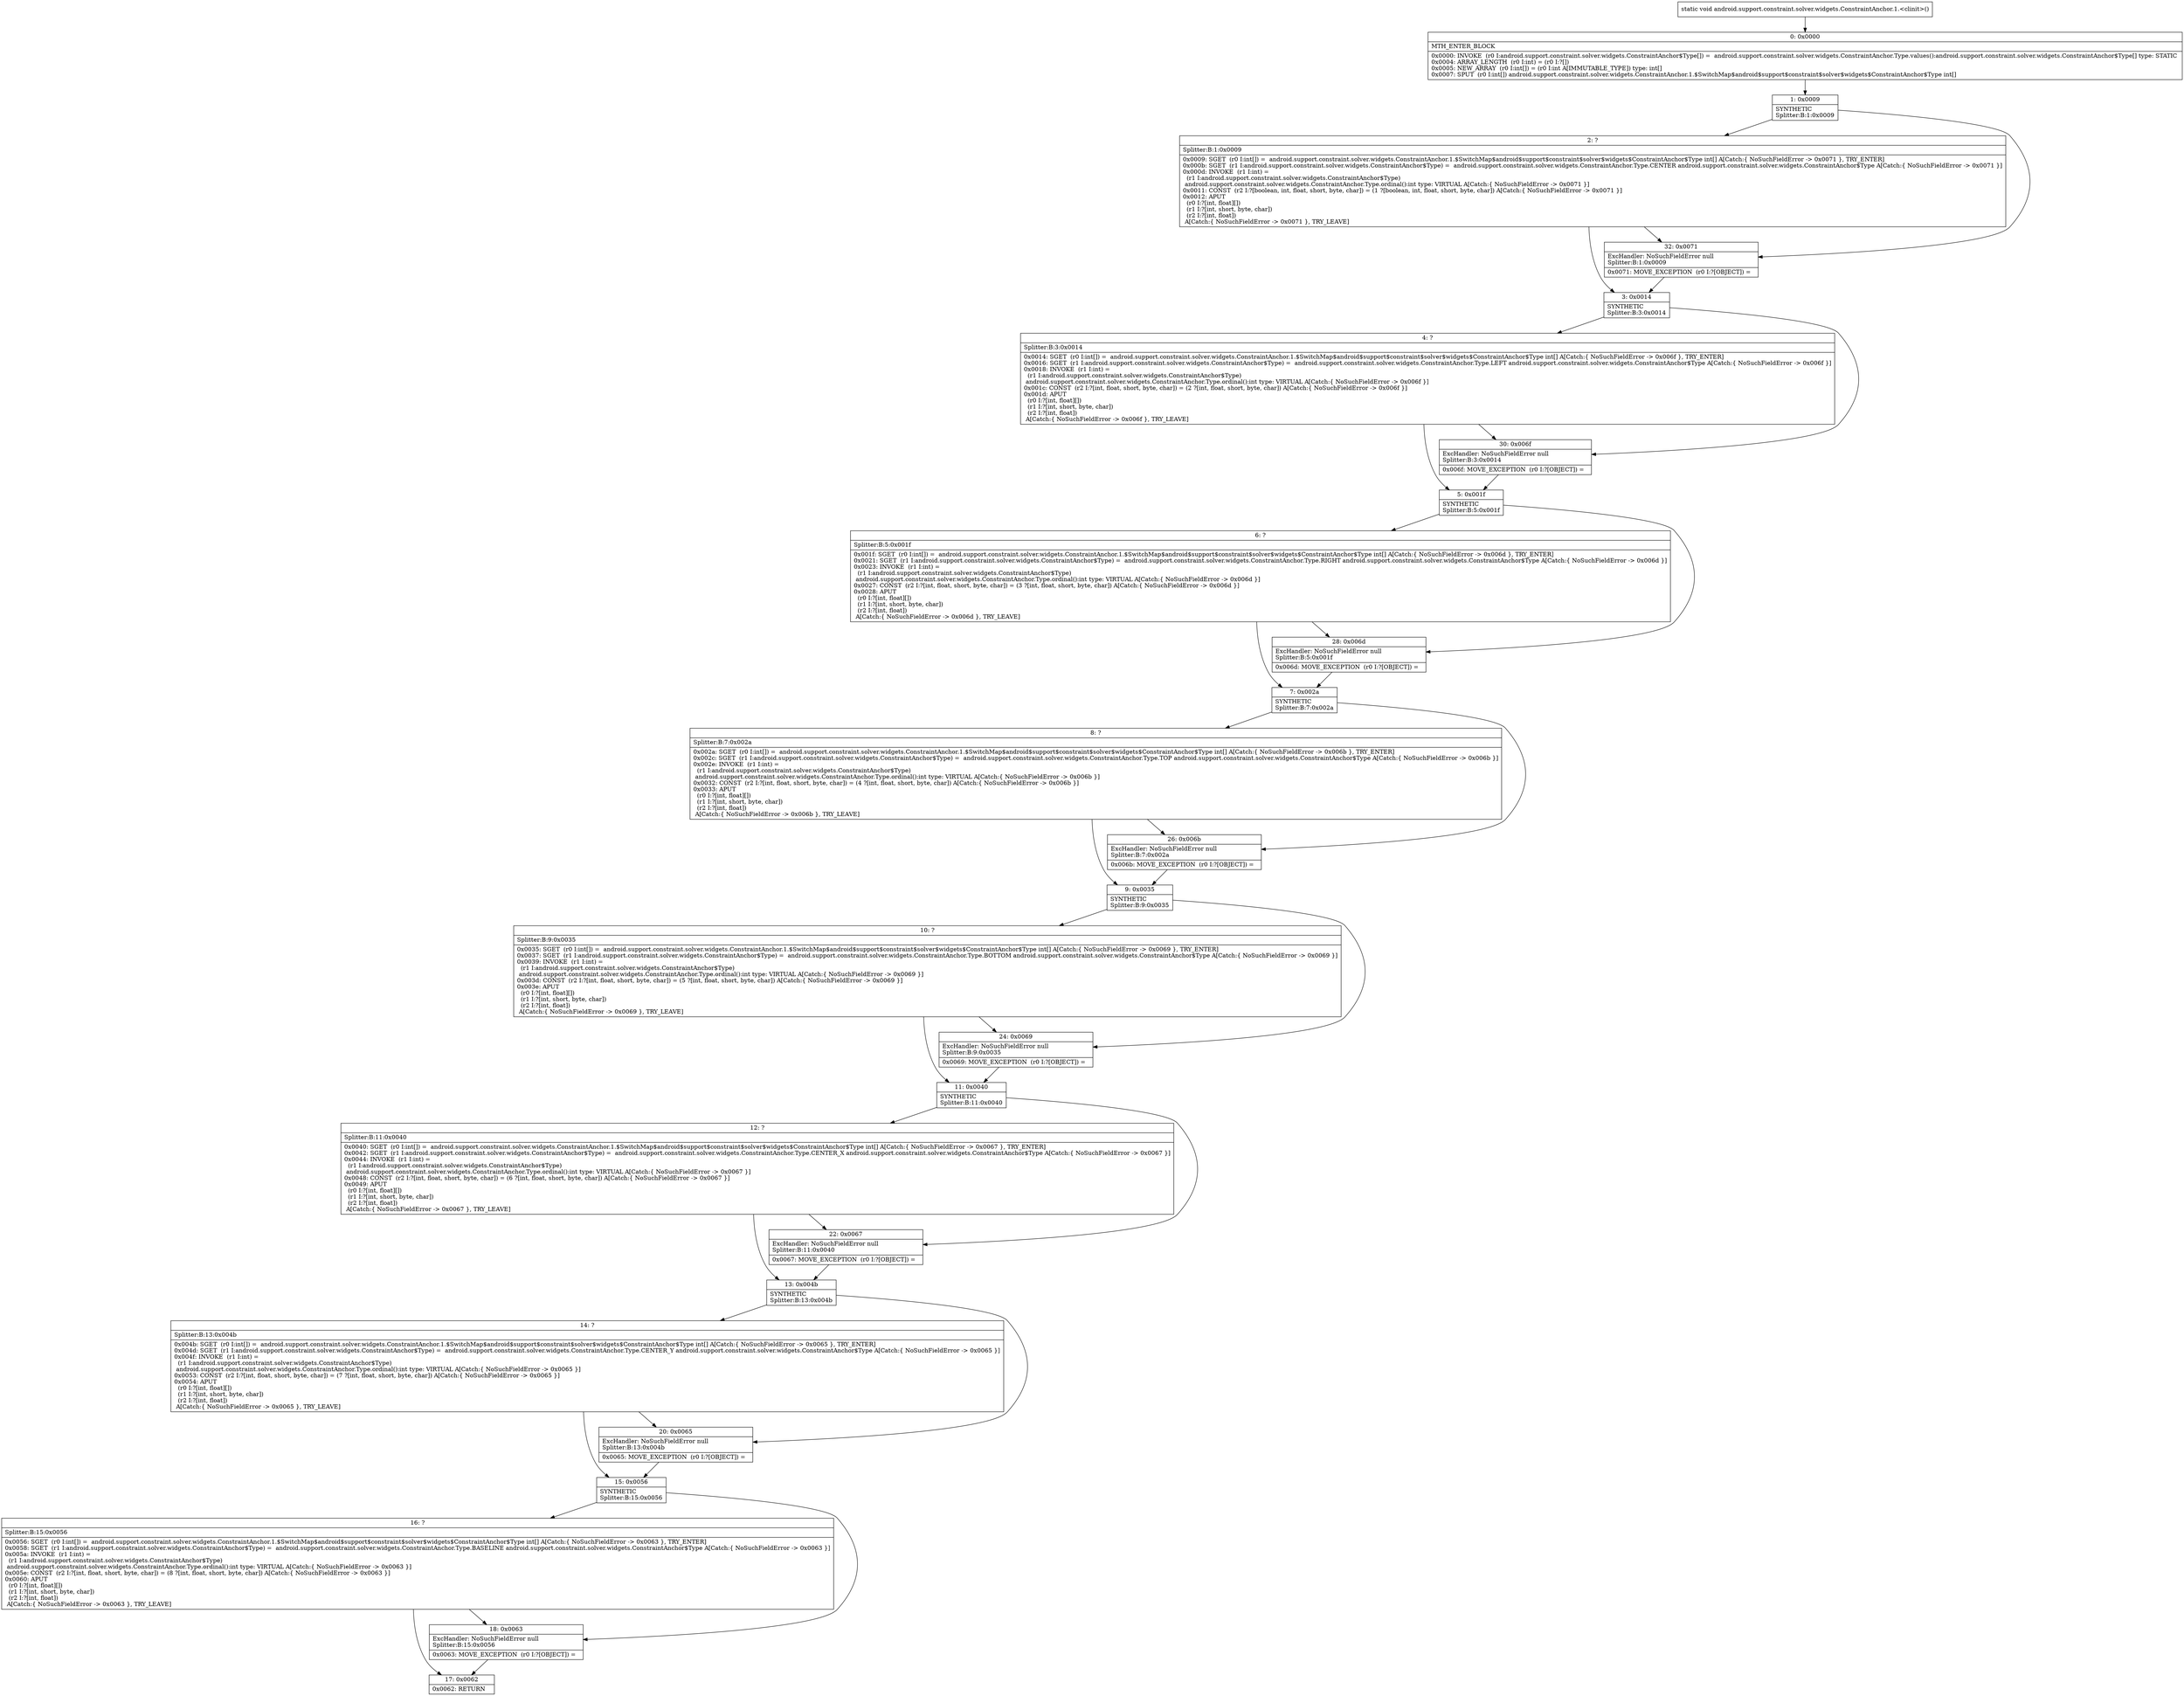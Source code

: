 digraph "CFG forandroid.support.constraint.solver.widgets.ConstraintAnchor.1.\<clinit\>()V" {
Node_0 [shape=record,label="{0\:\ 0x0000|MTH_ENTER_BLOCK\l|0x0000: INVOKE  (r0 I:android.support.constraint.solver.widgets.ConstraintAnchor$Type[]) =  android.support.constraint.solver.widgets.ConstraintAnchor.Type.values():android.support.constraint.solver.widgets.ConstraintAnchor$Type[] type: STATIC \l0x0004: ARRAY_LENGTH  (r0 I:int) = (r0 I:?[]) \l0x0005: NEW_ARRAY  (r0 I:int[]) = (r0 I:int A[IMMUTABLE_TYPE]) type: int[] \l0x0007: SPUT  (r0 I:int[]) android.support.constraint.solver.widgets.ConstraintAnchor.1.$SwitchMap$android$support$constraint$solver$widgets$ConstraintAnchor$Type int[] \l}"];
Node_1 [shape=record,label="{1\:\ 0x0009|SYNTHETIC\lSplitter:B:1:0x0009\l}"];
Node_2 [shape=record,label="{2\:\ ?|Splitter:B:1:0x0009\l|0x0009: SGET  (r0 I:int[]) =  android.support.constraint.solver.widgets.ConstraintAnchor.1.$SwitchMap$android$support$constraint$solver$widgets$ConstraintAnchor$Type int[] A[Catch:\{ NoSuchFieldError \-\> 0x0071 \}, TRY_ENTER]\l0x000b: SGET  (r1 I:android.support.constraint.solver.widgets.ConstraintAnchor$Type) =  android.support.constraint.solver.widgets.ConstraintAnchor.Type.CENTER android.support.constraint.solver.widgets.ConstraintAnchor$Type A[Catch:\{ NoSuchFieldError \-\> 0x0071 \}]\l0x000d: INVOKE  (r1 I:int) = \l  (r1 I:android.support.constraint.solver.widgets.ConstraintAnchor$Type)\l android.support.constraint.solver.widgets.ConstraintAnchor.Type.ordinal():int type: VIRTUAL A[Catch:\{ NoSuchFieldError \-\> 0x0071 \}]\l0x0011: CONST  (r2 I:?[boolean, int, float, short, byte, char]) = (1 ?[boolean, int, float, short, byte, char]) A[Catch:\{ NoSuchFieldError \-\> 0x0071 \}]\l0x0012: APUT  \l  (r0 I:?[int, float][])\l  (r1 I:?[int, short, byte, char])\l  (r2 I:?[int, float])\l A[Catch:\{ NoSuchFieldError \-\> 0x0071 \}, TRY_LEAVE]\l}"];
Node_3 [shape=record,label="{3\:\ 0x0014|SYNTHETIC\lSplitter:B:3:0x0014\l}"];
Node_4 [shape=record,label="{4\:\ ?|Splitter:B:3:0x0014\l|0x0014: SGET  (r0 I:int[]) =  android.support.constraint.solver.widgets.ConstraintAnchor.1.$SwitchMap$android$support$constraint$solver$widgets$ConstraintAnchor$Type int[] A[Catch:\{ NoSuchFieldError \-\> 0x006f \}, TRY_ENTER]\l0x0016: SGET  (r1 I:android.support.constraint.solver.widgets.ConstraintAnchor$Type) =  android.support.constraint.solver.widgets.ConstraintAnchor.Type.LEFT android.support.constraint.solver.widgets.ConstraintAnchor$Type A[Catch:\{ NoSuchFieldError \-\> 0x006f \}]\l0x0018: INVOKE  (r1 I:int) = \l  (r1 I:android.support.constraint.solver.widgets.ConstraintAnchor$Type)\l android.support.constraint.solver.widgets.ConstraintAnchor.Type.ordinal():int type: VIRTUAL A[Catch:\{ NoSuchFieldError \-\> 0x006f \}]\l0x001c: CONST  (r2 I:?[int, float, short, byte, char]) = (2 ?[int, float, short, byte, char]) A[Catch:\{ NoSuchFieldError \-\> 0x006f \}]\l0x001d: APUT  \l  (r0 I:?[int, float][])\l  (r1 I:?[int, short, byte, char])\l  (r2 I:?[int, float])\l A[Catch:\{ NoSuchFieldError \-\> 0x006f \}, TRY_LEAVE]\l}"];
Node_5 [shape=record,label="{5\:\ 0x001f|SYNTHETIC\lSplitter:B:5:0x001f\l}"];
Node_6 [shape=record,label="{6\:\ ?|Splitter:B:5:0x001f\l|0x001f: SGET  (r0 I:int[]) =  android.support.constraint.solver.widgets.ConstraintAnchor.1.$SwitchMap$android$support$constraint$solver$widgets$ConstraintAnchor$Type int[] A[Catch:\{ NoSuchFieldError \-\> 0x006d \}, TRY_ENTER]\l0x0021: SGET  (r1 I:android.support.constraint.solver.widgets.ConstraintAnchor$Type) =  android.support.constraint.solver.widgets.ConstraintAnchor.Type.RIGHT android.support.constraint.solver.widgets.ConstraintAnchor$Type A[Catch:\{ NoSuchFieldError \-\> 0x006d \}]\l0x0023: INVOKE  (r1 I:int) = \l  (r1 I:android.support.constraint.solver.widgets.ConstraintAnchor$Type)\l android.support.constraint.solver.widgets.ConstraintAnchor.Type.ordinal():int type: VIRTUAL A[Catch:\{ NoSuchFieldError \-\> 0x006d \}]\l0x0027: CONST  (r2 I:?[int, float, short, byte, char]) = (3 ?[int, float, short, byte, char]) A[Catch:\{ NoSuchFieldError \-\> 0x006d \}]\l0x0028: APUT  \l  (r0 I:?[int, float][])\l  (r1 I:?[int, short, byte, char])\l  (r2 I:?[int, float])\l A[Catch:\{ NoSuchFieldError \-\> 0x006d \}, TRY_LEAVE]\l}"];
Node_7 [shape=record,label="{7\:\ 0x002a|SYNTHETIC\lSplitter:B:7:0x002a\l}"];
Node_8 [shape=record,label="{8\:\ ?|Splitter:B:7:0x002a\l|0x002a: SGET  (r0 I:int[]) =  android.support.constraint.solver.widgets.ConstraintAnchor.1.$SwitchMap$android$support$constraint$solver$widgets$ConstraintAnchor$Type int[] A[Catch:\{ NoSuchFieldError \-\> 0x006b \}, TRY_ENTER]\l0x002c: SGET  (r1 I:android.support.constraint.solver.widgets.ConstraintAnchor$Type) =  android.support.constraint.solver.widgets.ConstraintAnchor.Type.TOP android.support.constraint.solver.widgets.ConstraintAnchor$Type A[Catch:\{ NoSuchFieldError \-\> 0x006b \}]\l0x002e: INVOKE  (r1 I:int) = \l  (r1 I:android.support.constraint.solver.widgets.ConstraintAnchor$Type)\l android.support.constraint.solver.widgets.ConstraintAnchor.Type.ordinal():int type: VIRTUAL A[Catch:\{ NoSuchFieldError \-\> 0x006b \}]\l0x0032: CONST  (r2 I:?[int, float, short, byte, char]) = (4 ?[int, float, short, byte, char]) A[Catch:\{ NoSuchFieldError \-\> 0x006b \}]\l0x0033: APUT  \l  (r0 I:?[int, float][])\l  (r1 I:?[int, short, byte, char])\l  (r2 I:?[int, float])\l A[Catch:\{ NoSuchFieldError \-\> 0x006b \}, TRY_LEAVE]\l}"];
Node_9 [shape=record,label="{9\:\ 0x0035|SYNTHETIC\lSplitter:B:9:0x0035\l}"];
Node_10 [shape=record,label="{10\:\ ?|Splitter:B:9:0x0035\l|0x0035: SGET  (r0 I:int[]) =  android.support.constraint.solver.widgets.ConstraintAnchor.1.$SwitchMap$android$support$constraint$solver$widgets$ConstraintAnchor$Type int[] A[Catch:\{ NoSuchFieldError \-\> 0x0069 \}, TRY_ENTER]\l0x0037: SGET  (r1 I:android.support.constraint.solver.widgets.ConstraintAnchor$Type) =  android.support.constraint.solver.widgets.ConstraintAnchor.Type.BOTTOM android.support.constraint.solver.widgets.ConstraintAnchor$Type A[Catch:\{ NoSuchFieldError \-\> 0x0069 \}]\l0x0039: INVOKE  (r1 I:int) = \l  (r1 I:android.support.constraint.solver.widgets.ConstraintAnchor$Type)\l android.support.constraint.solver.widgets.ConstraintAnchor.Type.ordinal():int type: VIRTUAL A[Catch:\{ NoSuchFieldError \-\> 0x0069 \}]\l0x003d: CONST  (r2 I:?[int, float, short, byte, char]) = (5 ?[int, float, short, byte, char]) A[Catch:\{ NoSuchFieldError \-\> 0x0069 \}]\l0x003e: APUT  \l  (r0 I:?[int, float][])\l  (r1 I:?[int, short, byte, char])\l  (r2 I:?[int, float])\l A[Catch:\{ NoSuchFieldError \-\> 0x0069 \}, TRY_LEAVE]\l}"];
Node_11 [shape=record,label="{11\:\ 0x0040|SYNTHETIC\lSplitter:B:11:0x0040\l}"];
Node_12 [shape=record,label="{12\:\ ?|Splitter:B:11:0x0040\l|0x0040: SGET  (r0 I:int[]) =  android.support.constraint.solver.widgets.ConstraintAnchor.1.$SwitchMap$android$support$constraint$solver$widgets$ConstraintAnchor$Type int[] A[Catch:\{ NoSuchFieldError \-\> 0x0067 \}, TRY_ENTER]\l0x0042: SGET  (r1 I:android.support.constraint.solver.widgets.ConstraintAnchor$Type) =  android.support.constraint.solver.widgets.ConstraintAnchor.Type.CENTER_X android.support.constraint.solver.widgets.ConstraintAnchor$Type A[Catch:\{ NoSuchFieldError \-\> 0x0067 \}]\l0x0044: INVOKE  (r1 I:int) = \l  (r1 I:android.support.constraint.solver.widgets.ConstraintAnchor$Type)\l android.support.constraint.solver.widgets.ConstraintAnchor.Type.ordinal():int type: VIRTUAL A[Catch:\{ NoSuchFieldError \-\> 0x0067 \}]\l0x0048: CONST  (r2 I:?[int, float, short, byte, char]) = (6 ?[int, float, short, byte, char]) A[Catch:\{ NoSuchFieldError \-\> 0x0067 \}]\l0x0049: APUT  \l  (r0 I:?[int, float][])\l  (r1 I:?[int, short, byte, char])\l  (r2 I:?[int, float])\l A[Catch:\{ NoSuchFieldError \-\> 0x0067 \}, TRY_LEAVE]\l}"];
Node_13 [shape=record,label="{13\:\ 0x004b|SYNTHETIC\lSplitter:B:13:0x004b\l}"];
Node_14 [shape=record,label="{14\:\ ?|Splitter:B:13:0x004b\l|0x004b: SGET  (r0 I:int[]) =  android.support.constraint.solver.widgets.ConstraintAnchor.1.$SwitchMap$android$support$constraint$solver$widgets$ConstraintAnchor$Type int[] A[Catch:\{ NoSuchFieldError \-\> 0x0065 \}, TRY_ENTER]\l0x004d: SGET  (r1 I:android.support.constraint.solver.widgets.ConstraintAnchor$Type) =  android.support.constraint.solver.widgets.ConstraintAnchor.Type.CENTER_Y android.support.constraint.solver.widgets.ConstraintAnchor$Type A[Catch:\{ NoSuchFieldError \-\> 0x0065 \}]\l0x004f: INVOKE  (r1 I:int) = \l  (r1 I:android.support.constraint.solver.widgets.ConstraintAnchor$Type)\l android.support.constraint.solver.widgets.ConstraintAnchor.Type.ordinal():int type: VIRTUAL A[Catch:\{ NoSuchFieldError \-\> 0x0065 \}]\l0x0053: CONST  (r2 I:?[int, float, short, byte, char]) = (7 ?[int, float, short, byte, char]) A[Catch:\{ NoSuchFieldError \-\> 0x0065 \}]\l0x0054: APUT  \l  (r0 I:?[int, float][])\l  (r1 I:?[int, short, byte, char])\l  (r2 I:?[int, float])\l A[Catch:\{ NoSuchFieldError \-\> 0x0065 \}, TRY_LEAVE]\l}"];
Node_15 [shape=record,label="{15\:\ 0x0056|SYNTHETIC\lSplitter:B:15:0x0056\l}"];
Node_16 [shape=record,label="{16\:\ ?|Splitter:B:15:0x0056\l|0x0056: SGET  (r0 I:int[]) =  android.support.constraint.solver.widgets.ConstraintAnchor.1.$SwitchMap$android$support$constraint$solver$widgets$ConstraintAnchor$Type int[] A[Catch:\{ NoSuchFieldError \-\> 0x0063 \}, TRY_ENTER]\l0x0058: SGET  (r1 I:android.support.constraint.solver.widgets.ConstraintAnchor$Type) =  android.support.constraint.solver.widgets.ConstraintAnchor.Type.BASELINE android.support.constraint.solver.widgets.ConstraintAnchor$Type A[Catch:\{ NoSuchFieldError \-\> 0x0063 \}]\l0x005a: INVOKE  (r1 I:int) = \l  (r1 I:android.support.constraint.solver.widgets.ConstraintAnchor$Type)\l android.support.constraint.solver.widgets.ConstraintAnchor.Type.ordinal():int type: VIRTUAL A[Catch:\{ NoSuchFieldError \-\> 0x0063 \}]\l0x005e: CONST  (r2 I:?[int, float, short, byte, char]) = (8 ?[int, float, short, byte, char]) A[Catch:\{ NoSuchFieldError \-\> 0x0063 \}]\l0x0060: APUT  \l  (r0 I:?[int, float][])\l  (r1 I:?[int, short, byte, char])\l  (r2 I:?[int, float])\l A[Catch:\{ NoSuchFieldError \-\> 0x0063 \}, TRY_LEAVE]\l}"];
Node_17 [shape=record,label="{17\:\ 0x0062|0x0062: RETURN   \l}"];
Node_18 [shape=record,label="{18\:\ 0x0063|ExcHandler: NoSuchFieldError null\lSplitter:B:15:0x0056\l|0x0063: MOVE_EXCEPTION  (r0 I:?[OBJECT]) =  \l}"];
Node_20 [shape=record,label="{20\:\ 0x0065|ExcHandler: NoSuchFieldError null\lSplitter:B:13:0x004b\l|0x0065: MOVE_EXCEPTION  (r0 I:?[OBJECT]) =  \l}"];
Node_22 [shape=record,label="{22\:\ 0x0067|ExcHandler: NoSuchFieldError null\lSplitter:B:11:0x0040\l|0x0067: MOVE_EXCEPTION  (r0 I:?[OBJECT]) =  \l}"];
Node_24 [shape=record,label="{24\:\ 0x0069|ExcHandler: NoSuchFieldError null\lSplitter:B:9:0x0035\l|0x0069: MOVE_EXCEPTION  (r0 I:?[OBJECT]) =  \l}"];
Node_26 [shape=record,label="{26\:\ 0x006b|ExcHandler: NoSuchFieldError null\lSplitter:B:7:0x002a\l|0x006b: MOVE_EXCEPTION  (r0 I:?[OBJECT]) =  \l}"];
Node_28 [shape=record,label="{28\:\ 0x006d|ExcHandler: NoSuchFieldError null\lSplitter:B:5:0x001f\l|0x006d: MOVE_EXCEPTION  (r0 I:?[OBJECT]) =  \l}"];
Node_30 [shape=record,label="{30\:\ 0x006f|ExcHandler: NoSuchFieldError null\lSplitter:B:3:0x0014\l|0x006f: MOVE_EXCEPTION  (r0 I:?[OBJECT]) =  \l}"];
Node_32 [shape=record,label="{32\:\ 0x0071|ExcHandler: NoSuchFieldError null\lSplitter:B:1:0x0009\l|0x0071: MOVE_EXCEPTION  (r0 I:?[OBJECT]) =  \l}"];
MethodNode[shape=record,label="{static void android.support.constraint.solver.widgets.ConstraintAnchor.1.\<clinit\>() }"];
MethodNode -> Node_0;
Node_0 -> Node_1;
Node_1 -> Node_2;
Node_1 -> Node_32;
Node_2 -> Node_3;
Node_2 -> Node_32;
Node_3 -> Node_4;
Node_3 -> Node_30;
Node_4 -> Node_5;
Node_4 -> Node_30;
Node_5 -> Node_6;
Node_5 -> Node_28;
Node_6 -> Node_7;
Node_6 -> Node_28;
Node_7 -> Node_8;
Node_7 -> Node_26;
Node_8 -> Node_9;
Node_8 -> Node_26;
Node_9 -> Node_10;
Node_9 -> Node_24;
Node_10 -> Node_11;
Node_10 -> Node_24;
Node_11 -> Node_12;
Node_11 -> Node_22;
Node_12 -> Node_13;
Node_12 -> Node_22;
Node_13 -> Node_14;
Node_13 -> Node_20;
Node_14 -> Node_15;
Node_14 -> Node_20;
Node_15 -> Node_16;
Node_15 -> Node_18;
Node_16 -> Node_17;
Node_16 -> Node_18;
Node_18 -> Node_17;
Node_20 -> Node_15;
Node_22 -> Node_13;
Node_24 -> Node_11;
Node_26 -> Node_9;
Node_28 -> Node_7;
Node_30 -> Node_5;
Node_32 -> Node_3;
}

